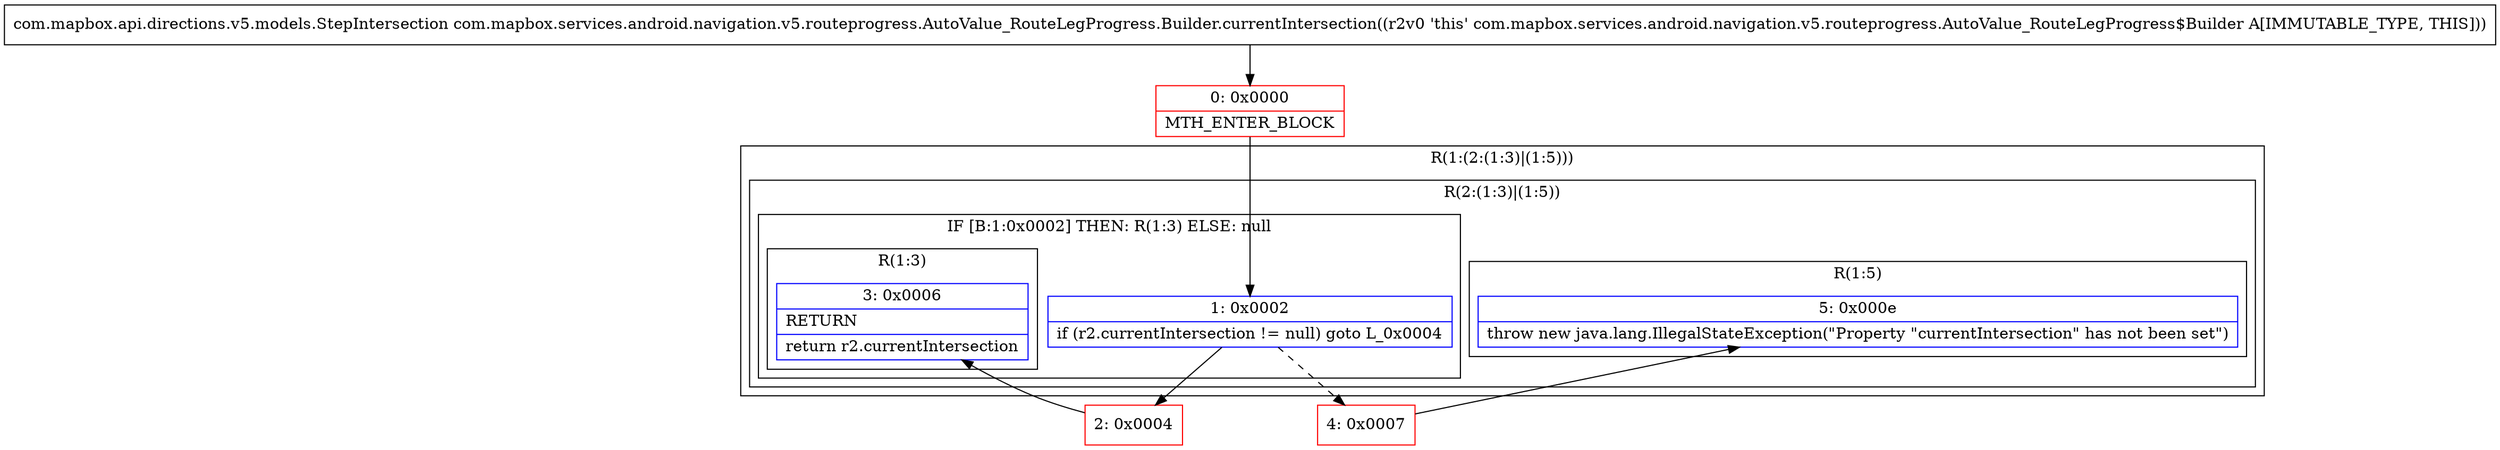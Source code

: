 digraph "CFG forcom.mapbox.services.android.navigation.v5.routeprogress.AutoValue_RouteLegProgress.Builder.currentIntersection()Lcom\/mapbox\/api\/directions\/v5\/models\/StepIntersection;" {
subgraph cluster_Region_11206197 {
label = "R(1:(2:(1:3)|(1:5)))";
node [shape=record,color=blue];
subgraph cluster_Region_1913948555 {
label = "R(2:(1:3)|(1:5))";
node [shape=record,color=blue];
subgraph cluster_IfRegion_2018118729 {
label = "IF [B:1:0x0002] THEN: R(1:3) ELSE: null";
node [shape=record,color=blue];
Node_1 [shape=record,label="{1\:\ 0x0002|if (r2.currentIntersection != null) goto L_0x0004\l}"];
subgraph cluster_Region_610393547 {
label = "R(1:3)";
node [shape=record,color=blue];
Node_3 [shape=record,label="{3\:\ 0x0006|RETURN\l|return r2.currentIntersection\l}"];
}
}
subgraph cluster_Region_1944962084 {
label = "R(1:5)";
node [shape=record,color=blue];
Node_5 [shape=record,label="{5\:\ 0x000e|throw new java.lang.IllegalStateException(\"Property \"currentIntersection\" has not been set\")\l}"];
}
}
}
Node_0 [shape=record,color=red,label="{0\:\ 0x0000|MTH_ENTER_BLOCK\l}"];
Node_2 [shape=record,color=red,label="{2\:\ 0x0004}"];
Node_4 [shape=record,color=red,label="{4\:\ 0x0007}"];
MethodNode[shape=record,label="{com.mapbox.api.directions.v5.models.StepIntersection com.mapbox.services.android.navigation.v5.routeprogress.AutoValue_RouteLegProgress.Builder.currentIntersection((r2v0 'this' com.mapbox.services.android.navigation.v5.routeprogress.AutoValue_RouteLegProgress$Builder A[IMMUTABLE_TYPE, THIS])) }"];
MethodNode -> Node_0;
Node_1 -> Node_2;
Node_1 -> Node_4[style=dashed];
Node_0 -> Node_1;
Node_2 -> Node_3;
Node_4 -> Node_5;
}


